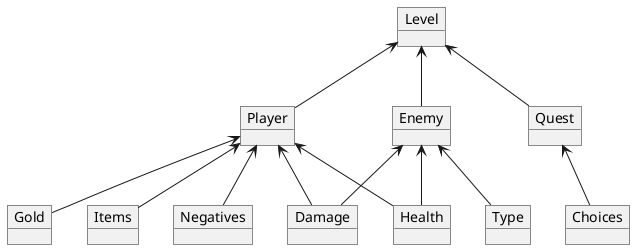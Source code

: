 @startuml
'https://plantuml.com/class-diagram

object Level
object Player
object Gold
object Items
object Health
object Negatives
object Enemy
object Damage
object Type
object Quest
object Choices


Player <-- Gold
Player <-- Items
Player <-- Health
Player <-- Negatives
Player <-- Damage
Player -Up-> Level
Enemy <-- Health
Enemy <-- Damage
Enemy <-- Type
Enemy -Up-> Level
Level <-- Quest
Quest <-- Choices

'Negatives would be things not having slept enough and therefore having lower damage.
@enduml